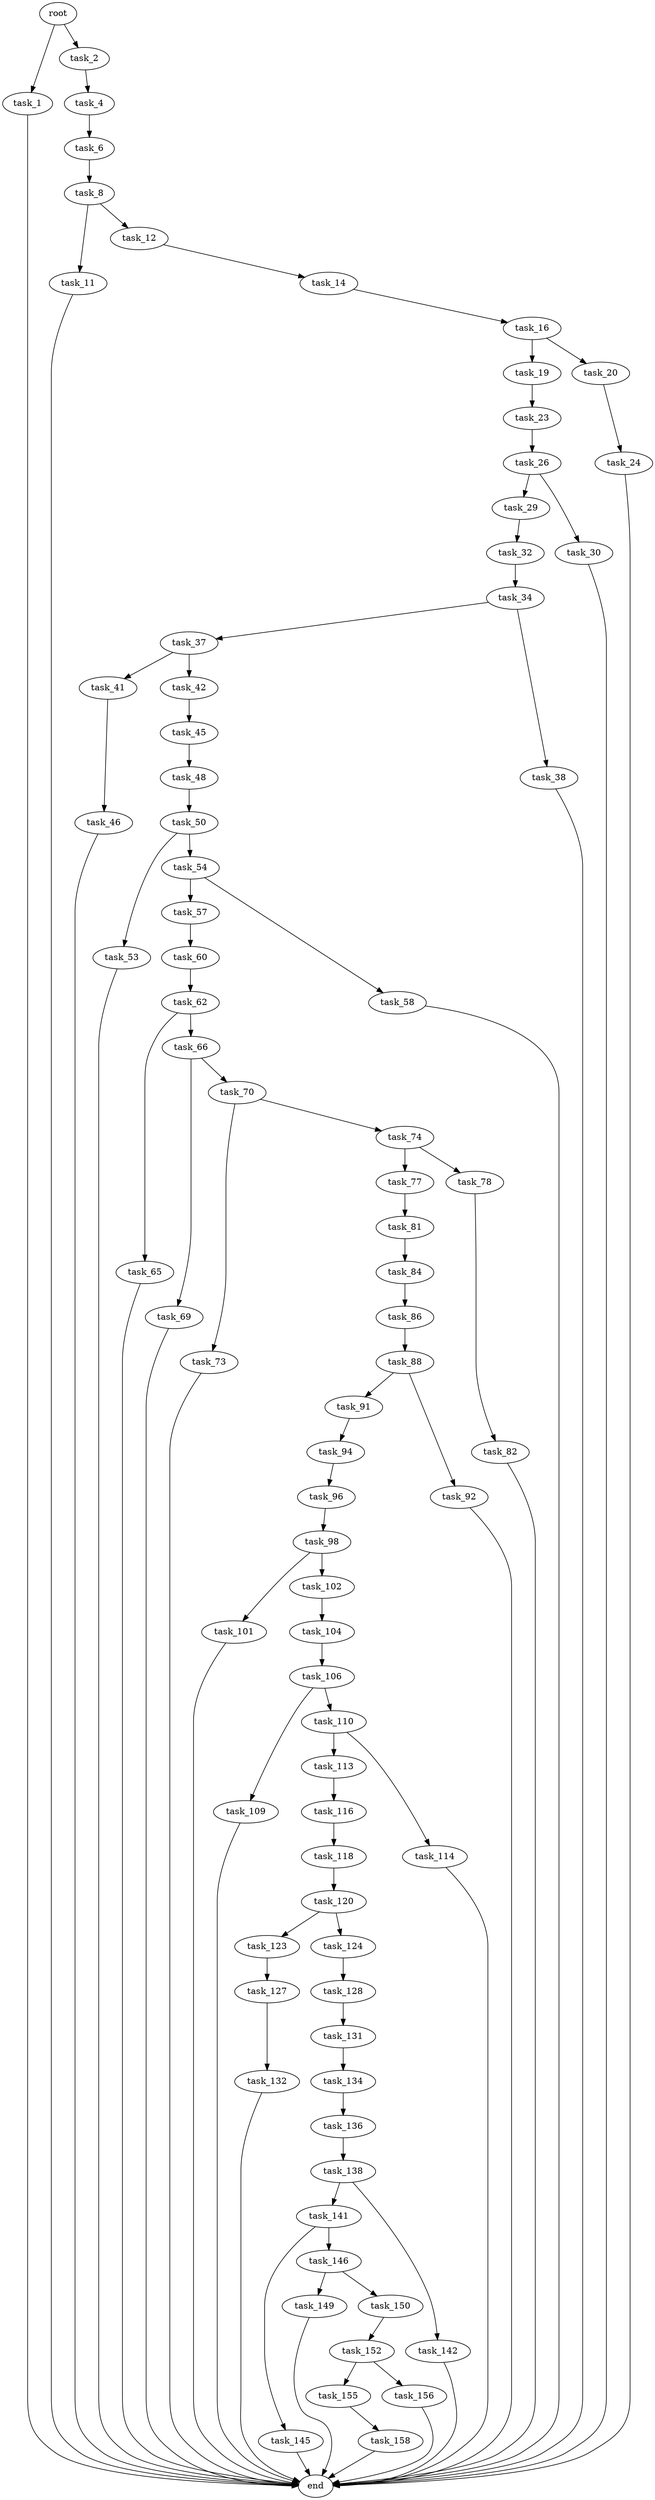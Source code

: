 digraph G {
  root [size="0.000000"];
  task_1 [size="549755813888.000000"];
  task_2 [size="51698560331.000000"];
  task_4 [size="30431783311.000000"];
  task_6 [size="387726178190.000000"];
  task_8 [size="33518192161.000000"];
  task_11 [size="9555621264.000000"];
  task_12 [size="100299468809.000000"];
  task_14 [size="743101581359.000000"];
  task_16 [size="21603942161.000000"];
  task_19 [size="82079861080.000000"];
  task_20 [size="8589934592.000000"];
  task_23 [size="1045689678112.000000"];
  task_24 [size="28991029248.000000"];
  task_26 [size="381645501411.000000"];
  task_29 [size="26697201406.000000"];
  task_30 [size="1066837022302.000000"];
  task_32 [size="520062346690.000000"];
  task_34 [size="14859243296.000000"];
  task_37 [size="810672913350.000000"];
  task_38 [size="167804485276.000000"];
  task_41 [size="28991029248.000000"];
  task_42 [size="2730004469.000000"];
  task_45 [size="1073741824000.000000"];
  task_46 [size="3453355712.000000"];
  task_48 [size="11742688865.000000"];
  task_50 [size="8589934592.000000"];
  task_53 [size="231928233984.000000"];
  task_54 [size="32536641367.000000"];
  task_57 [size="18033636248.000000"];
  task_58 [size="12140513654.000000"];
  task_60 [size="170235710010.000000"];
  task_62 [size="36923291308.000000"];
  task_65 [size="22970926863.000000"];
  task_66 [size="549755813888.000000"];
  task_69 [size="549755813888.000000"];
  task_70 [size="305672938878.000000"];
  task_73 [size="2027293487.000000"];
  task_74 [size="8589934592.000000"];
  task_77 [size="215294631255.000000"];
  task_78 [size="74245721897.000000"];
  task_81 [size="231928233984.000000"];
  task_82 [size="5503705784.000000"];
  task_84 [size="134217728000.000000"];
  task_86 [size="14855619378.000000"];
  task_88 [size="368293445632.000000"];
  task_91 [size="27099676576.000000"];
  task_92 [size="5574701118.000000"];
  task_94 [size="787442301.000000"];
  task_96 [size="479609812624.000000"];
  task_98 [size="549755813888.000000"];
  task_101 [size="45442808680.000000"];
  task_102 [size="28991029248.000000"];
  task_104 [size="9272592348.000000"];
  task_106 [size="274537952582.000000"];
  task_109 [size="62768063220.000000"];
  task_110 [size="782757789696.000000"];
  task_113 [size="80141377662.000000"];
  task_114 [size="9889765278.000000"];
  task_116 [size="324421052762.000000"];
  task_118 [size="8589934592.000000"];
  task_120 [size="1073741824000.000000"];
  task_123 [size="28991029248.000000"];
  task_124 [size="951001463.000000"];
  task_127 [size="26036905819.000000"];
  task_128 [size="265457712578.000000"];
  task_131 [size="782757789696.000000"];
  task_132 [size="149532392946.000000"];
  task_134 [size="4025422123.000000"];
  task_136 [size="8408047475.000000"];
  task_138 [size="8589934592.000000"];
  task_141 [size="15584679882.000000"];
  task_142 [size="623226023999.000000"];
  task_145 [size="265128978170.000000"];
  task_146 [size="2178907673.000000"];
  task_149 [size="6738409959.000000"];
  task_150 [size="10892956422.000000"];
  task_152 [size="8589934592.000000"];
  task_155 [size="15434938434.000000"];
  task_156 [size="134217728000.000000"];
  task_158 [size="368293445632.000000"];
  end [size="0.000000"];

  root -> task_1 [size="1.000000"];
  root -> task_2 [size="1.000000"];
  task_1 -> end [size="1.000000"];
  task_2 -> task_4 [size="838860800.000000"];
  task_4 -> task_6 [size="33554432.000000"];
  task_6 -> task_8 [size="411041792.000000"];
  task_8 -> task_11 [size="679477248.000000"];
  task_8 -> task_12 [size="679477248.000000"];
  task_11 -> end [size="1.000000"];
  task_12 -> task_14 [size="75497472.000000"];
  task_14 -> task_16 [size="536870912.000000"];
  task_16 -> task_19 [size="679477248.000000"];
  task_16 -> task_20 [size="679477248.000000"];
  task_19 -> task_23 [size="134217728.000000"];
  task_20 -> task_24 [size="33554432.000000"];
  task_23 -> task_26 [size="679477248.000000"];
  task_24 -> end [size="1.000000"];
  task_26 -> task_29 [size="301989888.000000"];
  task_26 -> task_30 [size="301989888.000000"];
  task_29 -> task_32 [size="33554432.000000"];
  task_30 -> end [size="1.000000"];
  task_32 -> task_34 [size="411041792.000000"];
  task_34 -> task_37 [size="301989888.000000"];
  task_34 -> task_38 [size="301989888.000000"];
  task_37 -> task_41 [size="536870912.000000"];
  task_37 -> task_42 [size="536870912.000000"];
  task_38 -> end [size="1.000000"];
  task_41 -> task_46 [size="75497472.000000"];
  task_42 -> task_45 [size="75497472.000000"];
  task_45 -> task_48 [size="838860800.000000"];
  task_46 -> end [size="1.000000"];
  task_48 -> task_50 [size="838860800.000000"];
  task_50 -> task_53 [size="33554432.000000"];
  task_50 -> task_54 [size="33554432.000000"];
  task_53 -> end [size="1.000000"];
  task_54 -> task_57 [size="679477248.000000"];
  task_54 -> task_58 [size="679477248.000000"];
  task_57 -> task_60 [size="33554432.000000"];
  task_58 -> end [size="1.000000"];
  task_60 -> task_62 [size="536870912.000000"];
  task_62 -> task_65 [size="75497472.000000"];
  task_62 -> task_66 [size="75497472.000000"];
  task_65 -> end [size="1.000000"];
  task_66 -> task_69 [size="536870912.000000"];
  task_66 -> task_70 [size="536870912.000000"];
  task_69 -> end [size="1.000000"];
  task_70 -> task_73 [size="301989888.000000"];
  task_70 -> task_74 [size="301989888.000000"];
  task_73 -> end [size="1.000000"];
  task_74 -> task_77 [size="33554432.000000"];
  task_74 -> task_78 [size="33554432.000000"];
  task_77 -> task_81 [size="209715200.000000"];
  task_78 -> task_82 [size="134217728.000000"];
  task_81 -> task_84 [size="301989888.000000"];
  task_82 -> end [size="1.000000"];
  task_84 -> task_86 [size="209715200.000000"];
  task_86 -> task_88 [size="301989888.000000"];
  task_88 -> task_91 [size="411041792.000000"];
  task_88 -> task_92 [size="411041792.000000"];
  task_91 -> task_94 [size="838860800.000000"];
  task_92 -> end [size="1.000000"];
  task_94 -> task_96 [size="33554432.000000"];
  task_96 -> task_98 [size="679477248.000000"];
  task_98 -> task_101 [size="536870912.000000"];
  task_98 -> task_102 [size="536870912.000000"];
  task_101 -> end [size="1.000000"];
  task_102 -> task_104 [size="75497472.000000"];
  task_104 -> task_106 [size="301989888.000000"];
  task_106 -> task_109 [size="301989888.000000"];
  task_106 -> task_110 [size="301989888.000000"];
  task_109 -> end [size="1.000000"];
  task_110 -> task_113 [size="679477248.000000"];
  task_110 -> task_114 [size="679477248.000000"];
  task_113 -> task_116 [size="134217728.000000"];
  task_114 -> end [size="1.000000"];
  task_116 -> task_118 [size="209715200.000000"];
  task_118 -> task_120 [size="33554432.000000"];
  task_120 -> task_123 [size="838860800.000000"];
  task_120 -> task_124 [size="838860800.000000"];
  task_123 -> task_127 [size="75497472.000000"];
  task_124 -> task_128 [size="33554432.000000"];
  task_127 -> task_132 [size="838860800.000000"];
  task_128 -> task_131 [size="838860800.000000"];
  task_131 -> task_134 [size="679477248.000000"];
  task_132 -> end [size="1.000000"];
  task_134 -> task_136 [size="134217728.000000"];
  task_136 -> task_138 [size="679477248.000000"];
  task_138 -> task_141 [size="33554432.000000"];
  task_138 -> task_142 [size="33554432.000000"];
  task_141 -> task_145 [size="679477248.000000"];
  task_141 -> task_146 [size="679477248.000000"];
  task_142 -> end [size="1.000000"];
  task_145 -> end [size="1.000000"];
  task_146 -> task_149 [size="75497472.000000"];
  task_146 -> task_150 [size="75497472.000000"];
  task_149 -> end [size="1.000000"];
  task_150 -> task_152 [size="536870912.000000"];
  task_152 -> task_155 [size="33554432.000000"];
  task_152 -> task_156 [size="33554432.000000"];
  task_155 -> task_158 [size="301989888.000000"];
  task_156 -> end [size="1.000000"];
  task_158 -> end [size="1.000000"];
}
